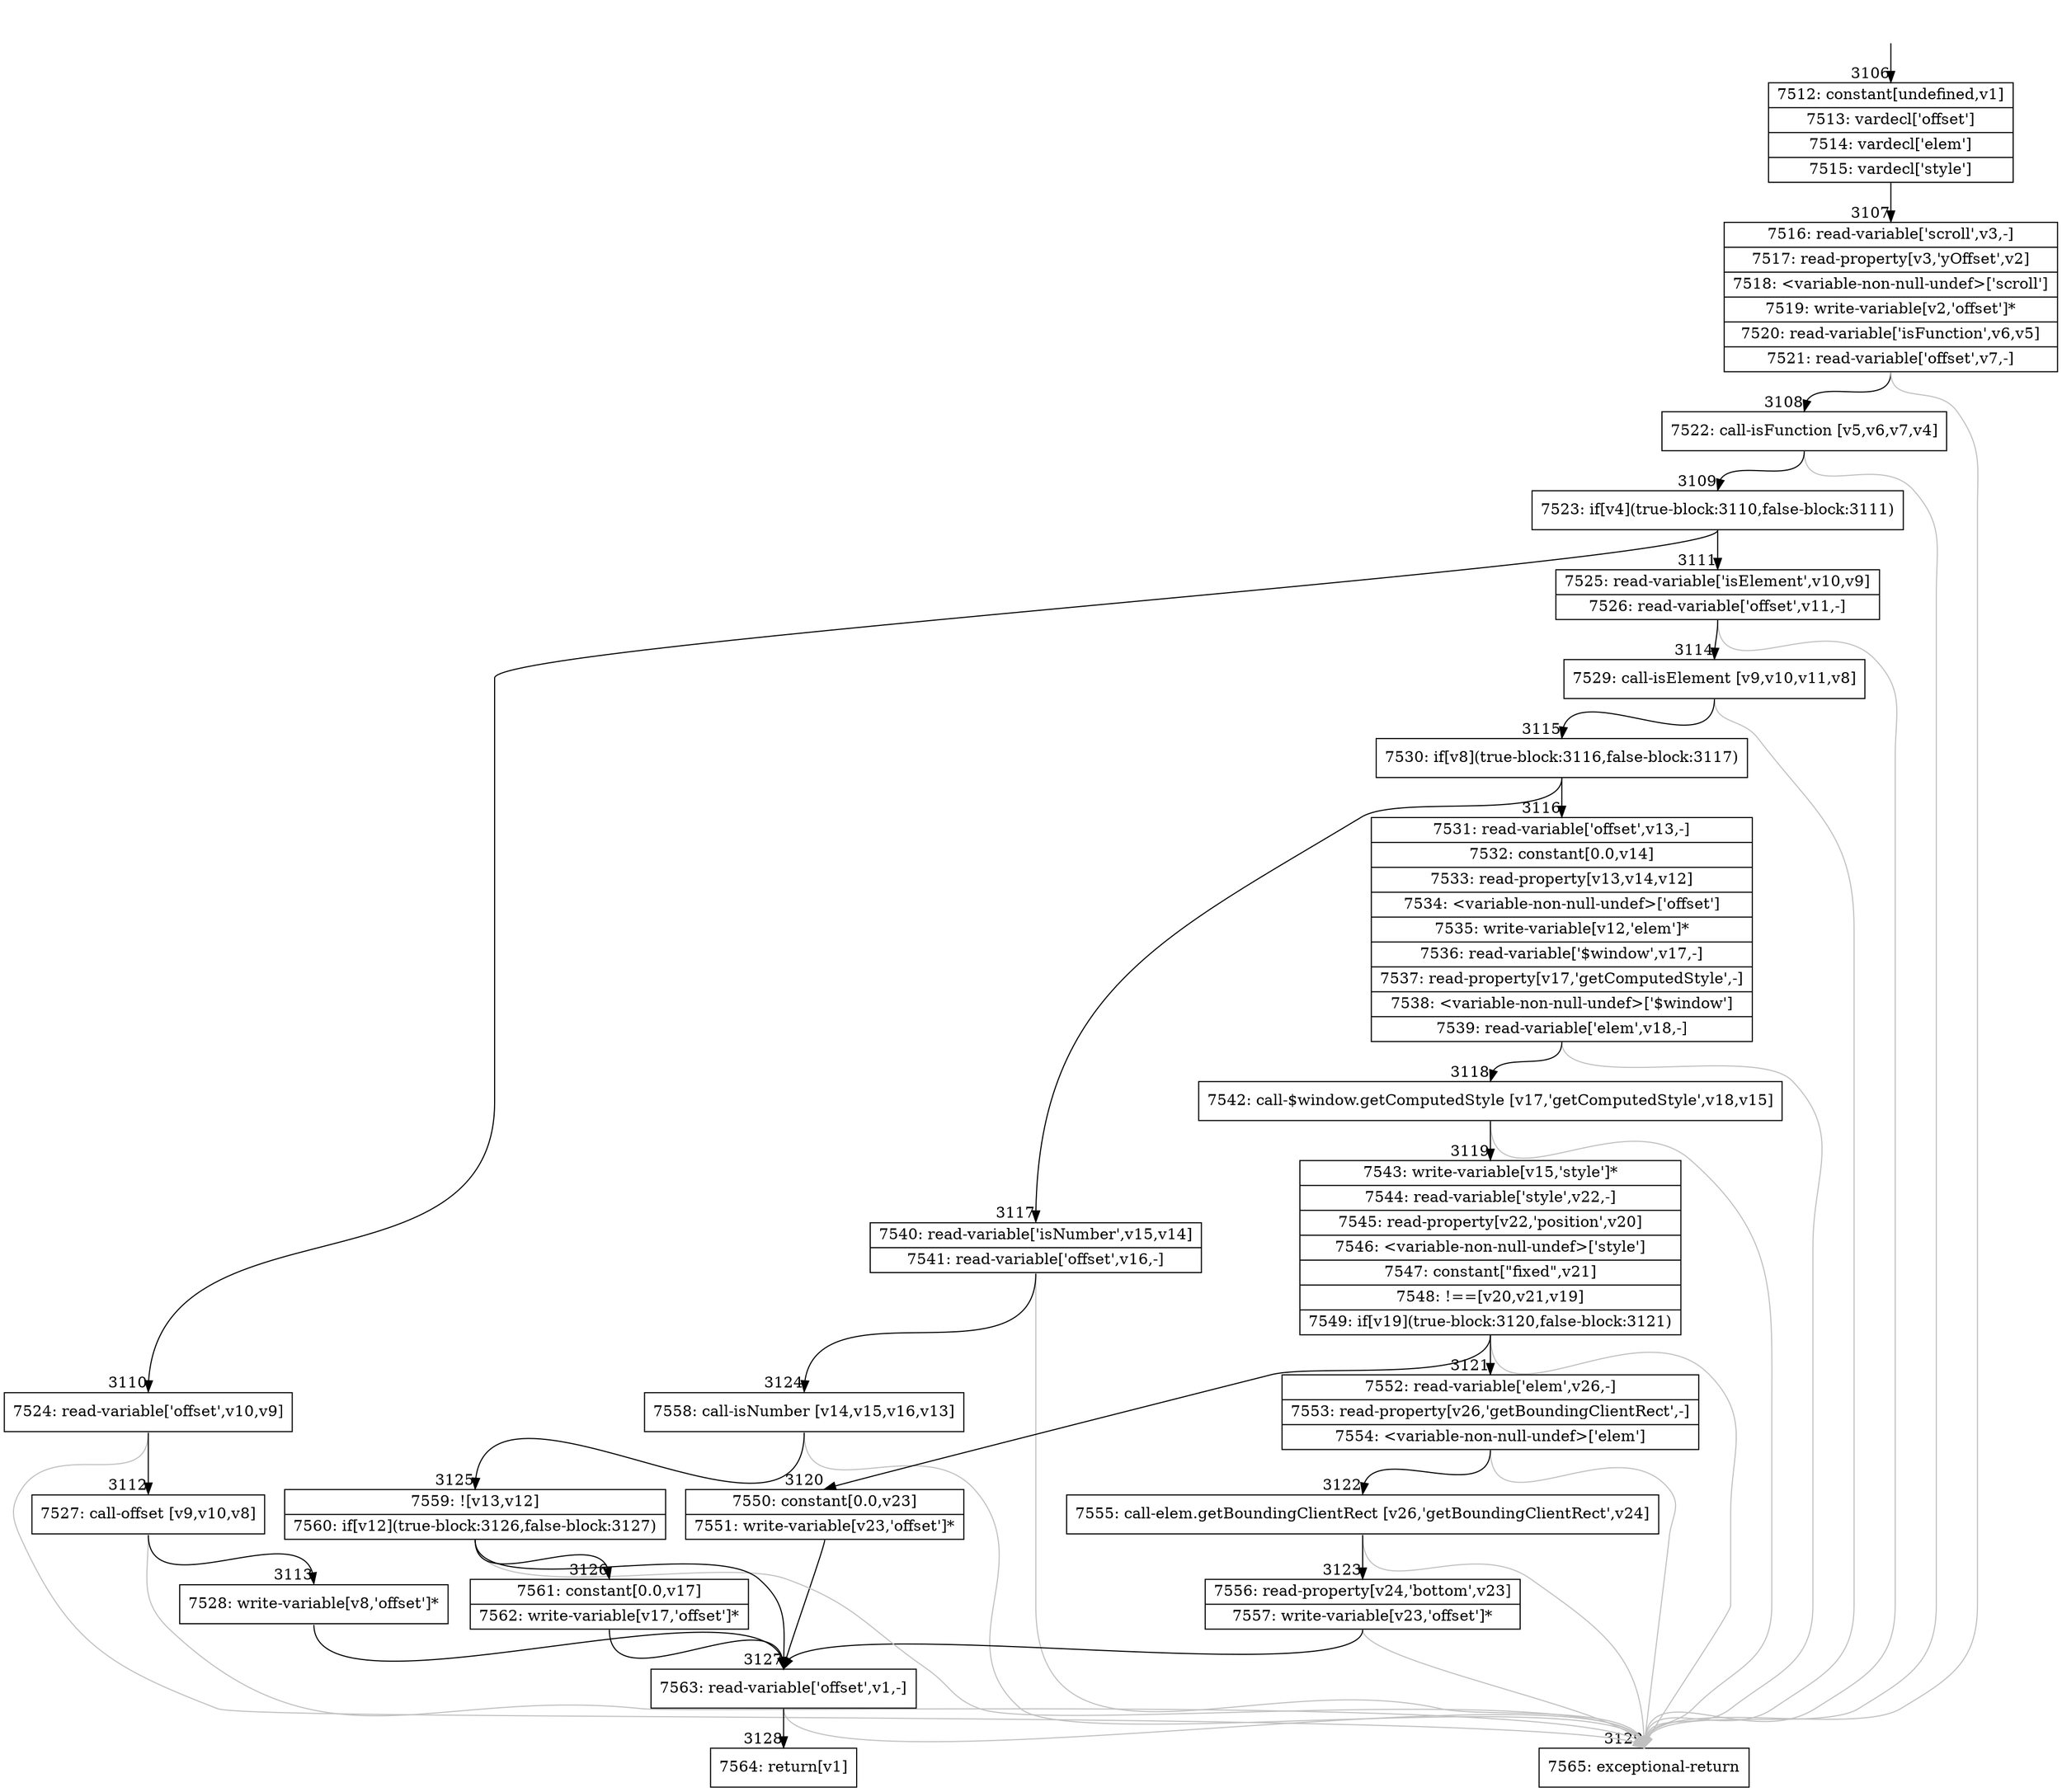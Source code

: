 digraph {
rankdir="TD"
BB_entry253[shape=none,label=""];
BB_entry253 -> BB3106 [tailport=s, headport=n, headlabel="    3106"]
BB3106 [shape=record label="{7512: constant[undefined,v1]|7513: vardecl['offset']|7514: vardecl['elem']|7515: vardecl['style']}" ] 
BB3106 -> BB3107 [tailport=s, headport=n, headlabel="      3107"]
BB3107 [shape=record label="{7516: read-variable['scroll',v3,-]|7517: read-property[v3,'yOffset',v2]|7518: \<variable-non-null-undef\>['scroll']|7519: write-variable[v2,'offset']*|7520: read-variable['isFunction',v6,v5]|7521: read-variable['offset',v7,-]}" ] 
BB3107 -> BB3108 [tailport=s, headport=n, headlabel="      3108"]
BB3107 -> BB3129 [tailport=s, headport=n, color=gray, headlabel="      3129"]
BB3108 [shape=record label="{7522: call-isFunction [v5,v6,v7,v4]}" ] 
BB3108 -> BB3109 [tailport=s, headport=n, headlabel="      3109"]
BB3108 -> BB3129 [tailport=s, headport=n, color=gray]
BB3109 [shape=record label="{7523: if[v4](true-block:3110,false-block:3111)}" ] 
BB3109 -> BB3110 [tailport=s, headport=n, headlabel="      3110"]
BB3109 -> BB3111 [tailport=s, headport=n, headlabel="      3111"]
BB3110 [shape=record label="{7524: read-variable['offset',v10,v9]}" ] 
BB3110 -> BB3112 [tailport=s, headport=n, headlabel="      3112"]
BB3110 -> BB3129 [tailport=s, headport=n, color=gray]
BB3111 [shape=record label="{7525: read-variable['isElement',v10,v9]|7526: read-variable['offset',v11,-]}" ] 
BB3111 -> BB3114 [tailport=s, headport=n, headlabel="      3114"]
BB3111 -> BB3129 [tailport=s, headport=n, color=gray]
BB3112 [shape=record label="{7527: call-offset [v9,v10,v8]}" ] 
BB3112 -> BB3113 [tailport=s, headport=n, headlabel="      3113"]
BB3112 -> BB3129 [tailport=s, headport=n, color=gray]
BB3113 [shape=record label="{7528: write-variable[v8,'offset']*}" ] 
BB3113 -> BB3127 [tailport=s, headport=n, headlabel="      3127"]
BB3114 [shape=record label="{7529: call-isElement [v9,v10,v11,v8]}" ] 
BB3114 -> BB3115 [tailport=s, headport=n, headlabel="      3115"]
BB3114 -> BB3129 [tailport=s, headport=n, color=gray]
BB3115 [shape=record label="{7530: if[v8](true-block:3116,false-block:3117)}" ] 
BB3115 -> BB3116 [tailport=s, headport=n, headlabel="      3116"]
BB3115 -> BB3117 [tailport=s, headport=n, headlabel="      3117"]
BB3116 [shape=record label="{7531: read-variable['offset',v13,-]|7532: constant[0.0,v14]|7533: read-property[v13,v14,v12]|7534: \<variable-non-null-undef\>['offset']|7535: write-variable[v12,'elem']*|7536: read-variable['$window',v17,-]|7537: read-property[v17,'getComputedStyle',-]|7538: \<variable-non-null-undef\>['$window']|7539: read-variable['elem',v18,-]}" ] 
BB3116 -> BB3118 [tailport=s, headport=n, headlabel="      3118"]
BB3116 -> BB3129 [tailport=s, headport=n, color=gray]
BB3117 [shape=record label="{7540: read-variable['isNumber',v15,v14]|7541: read-variable['offset',v16,-]}" ] 
BB3117 -> BB3124 [tailport=s, headport=n, headlabel="      3124"]
BB3117 -> BB3129 [tailport=s, headport=n, color=gray]
BB3118 [shape=record label="{7542: call-$window.getComputedStyle [v17,'getComputedStyle',v18,v15]}" ] 
BB3118 -> BB3119 [tailport=s, headport=n, headlabel="      3119"]
BB3118 -> BB3129 [tailport=s, headport=n, color=gray]
BB3119 [shape=record label="{7543: write-variable[v15,'style']*|7544: read-variable['style',v22,-]|7545: read-property[v22,'position',v20]|7546: \<variable-non-null-undef\>['style']|7547: constant[\"fixed\",v21]|7548: !==[v20,v21,v19]|7549: if[v19](true-block:3120,false-block:3121)}" ] 
BB3119 -> BB3120 [tailport=s, headport=n, headlabel="      3120"]
BB3119 -> BB3121 [tailport=s, headport=n, headlabel="      3121"]
BB3119 -> BB3129 [tailport=s, headport=n, color=gray]
BB3120 [shape=record label="{7550: constant[0.0,v23]|7551: write-variable[v23,'offset']*}" ] 
BB3120 -> BB3127 [tailport=s, headport=n]
BB3121 [shape=record label="{7552: read-variable['elem',v26,-]|7553: read-property[v26,'getBoundingClientRect',-]|7554: \<variable-non-null-undef\>['elem']}" ] 
BB3121 -> BB3122 [tailport=s, headport=n, headlabel="      3122"]
BB3121 -> BB3129 [tailport=s, headport=n, color=gray]
BB3122 [shape=record label="{7555: call-elem.getBoundingClientRect [v26,'getBoundingClientRect',v24]}" ] 
BB3122 -> BB3123 [tailport=s, headport=n, headlabel="      3123"]
BB3122 -> BB3129 [tailport=s, headport=n, color=gray]
BB3123 [shape=record label="{7556: read-property[v24,'bottom',v23]|7557: write-variable[v23,'offset']*}" ] 
BB3123 -> BB3127 [tailport=s, headport=n]
BB3123 -> BB3129 [tailport=s, headport=n, color=gray]
BB3124 [shape=record label="{7558: call-isNumber [v14,v15,v16,v13]}" ] 
BB3124 -> BB3125 [tailport=s, headport=n, headlabel="      3125"]
BB3124 -> BB3129 [tailport=s, headport=n, color=gray]
BB3125 [shape=record label="{7559: ![v13,v12]|7560: if[v12](true-block:3126,false-block:3127)}" ] 
BB3125 -> BB3126 [tailport=s, headport=n, headlabel="      3126"]
BB3125 -> BB3127 [tailport=s, headport=n]
BB3125 -> BB3129 [tailport=s, headport=n, color=gray]
BB3126 [shape=record label="{7561: constant[0.0,v17]|7562: write-variable[v17,'offset']*}" ] 
BB3126 -> BB3127 [tailport=s, headport=n]
BB3127 [shape=record label="{7563: read-variable['offset',v1,-]}" ] 
BB3127 -> BB3128 [tailport=s, headport=n, headlabel="      3128"]
BB3127 -> BB3129 [tailport=s, headport=n, color=gray]
BB3128 [shape=record label="{7564: return[v1]}" ] 
BB3129 [shape=record label="{7565: exceptional-return}" ] 
//#$~ 4684
}

